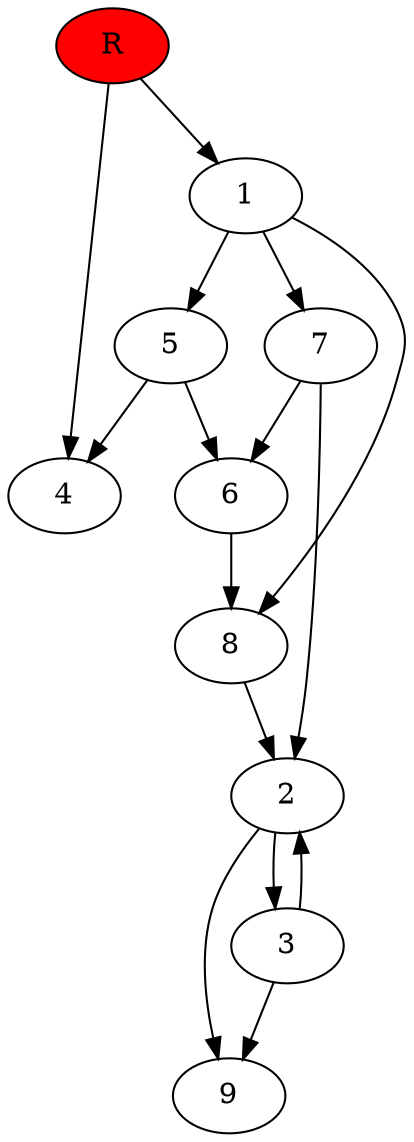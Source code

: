 digraph prb1520 {
	1
	2
	3
	4
	5
	6
	7
	8
	R [fillcolor="#ff0000" style=filled]
	1 -> 5
	1 -> 7
	1 -> 8
	2 -> 3
	2 -> 9
	3 -> 2
	3 -> 9
	5 -> 4
	5 -> 6
	6 -> 8
	7 -> 2
	7 -> 6
	8 -> 2
	R -> 1
	R -> 4
}
